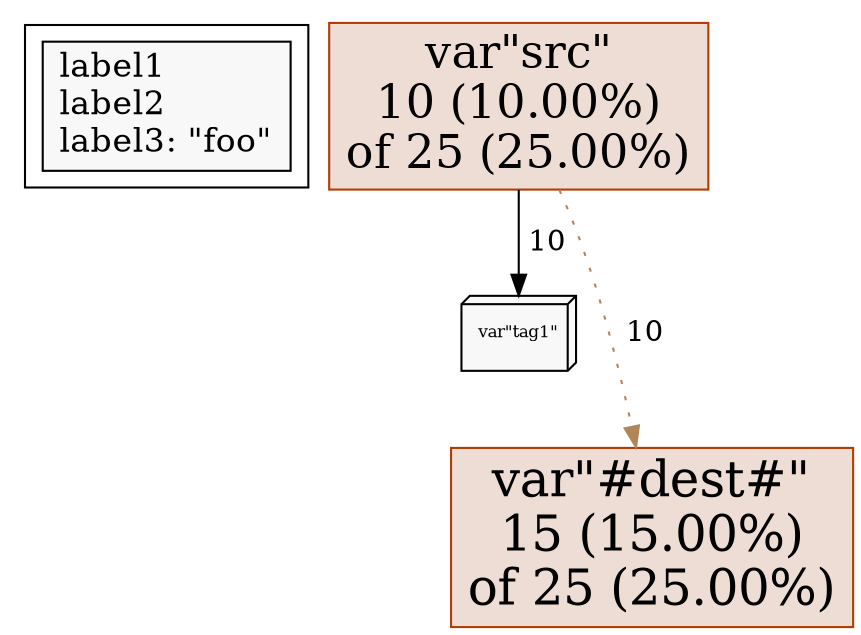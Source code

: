 digraph "testtitle" {
node [style=filled fillcolor="#f8f8f8"]
subgraph cluster_L { "label1" [shape=box fontsize=16 label="label1\llabel2\llabel3: \"foo\"\l" tooltip="testtitle"] }
N1 [label="var\"src\"\n10 (10.00%)\nof 25 (25.00%)" id="node1" fontsize=22 shape=box tooltip="var\"src\" (25)" color="#b23c00" fillcolor="#edddd5"]
N1_0 [label = "var\"tag1\"" id="N1_0" fontsize=8 shape=box3d tooltip="10"]
N1 -> N1_0 [label=" 10" weight=100 tooltip="10" labeltooltip="10"]
N2 [label="var\"#dest#\"\n15 (15.00%)\nof 25 (25.00%)" id="node2" fontsize=24 shape=box tooltip="var\"#dest#\" (25)" color="#b23c00" fillcolor="#edddd5"]
N1 -> N2 [label=" 10" weight=11 color="#b28559" tooltip="var\"src\" ... var\"#dest#\" (10)" labeltooltip="var\"src\" ... var\"#dest#\" (10)" style="dotted" minlen=2]
}
